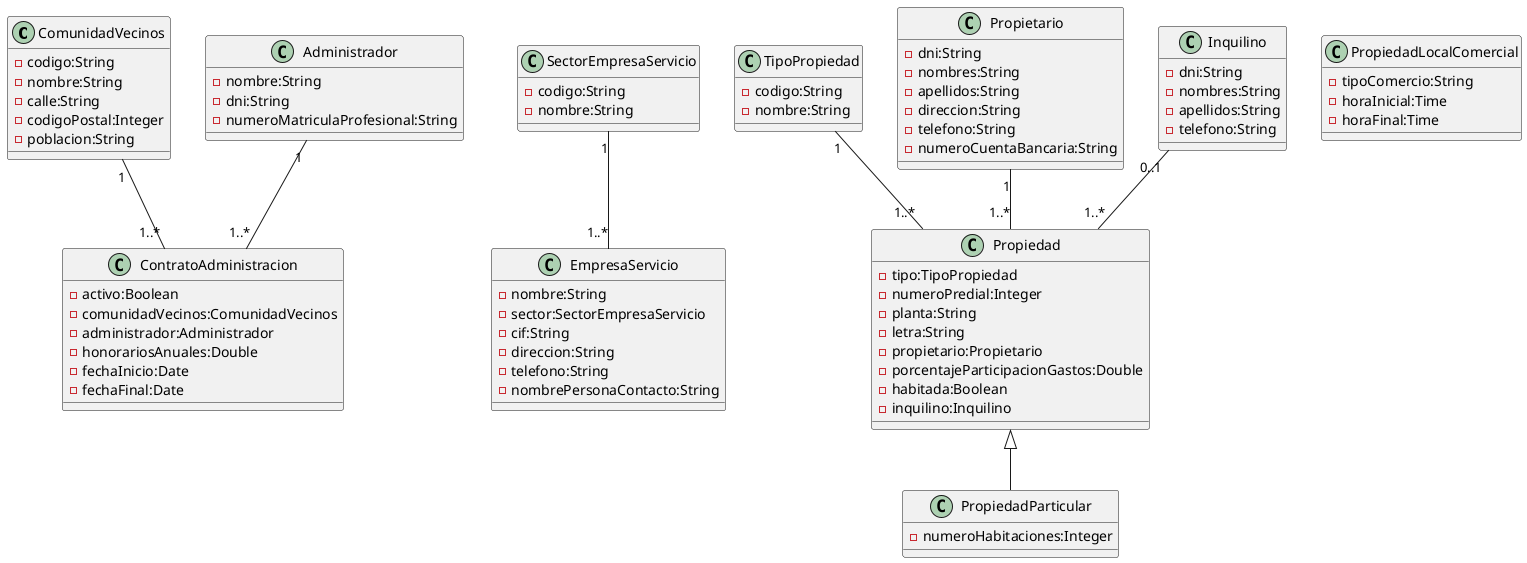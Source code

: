 @startuml uan-spec-engsw-quality-workshop-01-poo

' --- CLASES ---

class ComunidadVecinos {
    -codigo:String
    -nombre:String
    -calle:String
    -codigoPostal:Integer
    -poblacion:String
}

class ContratoAdministracion {
    -activo:Boolean
    -comunidadVecinos:ComunidadVecinos
    -administrador:Administrador
    -honorariosAnuales:Double
    -fechaInicio:Date
    -fechaFinal:Date
}

class Administrador {
    -nombre:String
    -dni:String
    -numeroMatriculaProfesional:String
}

class SectorEmpresaServicio {
    -codigo:String
    -nombre:String
}

class EmpresaServicio {
    -nombre:String
    -sector:SectorEmpresaServicio
    -cif:String
    -direccion:String
    -telefono:String
    -nombrePersonaContacto:String
}

class TipoPropiedad {
    -codigo:String
    -nombre:String
}

class Propietario {
    -dni:String
    -nombres:String
    -apellidos:String
    -direccion:String
    -telefono:String
    -numeroCuentaBancaria:String
}

class Inquilino {
    -dni:String
    -nombres:String
    -apellidos:String
    -telefono:String
}

class Propiedad {
    -tipo:TipoPropiedad
    -numeroPredial:Integer
    -planta:String
    -letra:String
    -propietario:Propietario
    -porcentajeParticipacionGastos:Double
    -habitada:Boolean
    -inquilino:Inquilino
}

class PropiedadParticular {
    -numeroHabitaciones:Integer
}

class PropiedadLocalComercial {
    -tipoComercio:String
    -horaInicial:Time
    -horaFinal:Time
}

' --- MULTIPLICIDAD Y ASOCIACIONES ---

ComunidadVecinos "1" -- "1..*" ContratoAdministracion

Administrador "1" -- "1..*" ContratoAdministracion

SectorEmpresaServicio "1" -- "1..*" EmpresaServicio

TipoPropiedad "1" -- "1..*" Propiedad

Propietario "1" -- "1..*" Propiedad

Inquilino "0..1" -- "1..*" Propiedad

Propiedad <|-- PropiedadParticular

@enduml